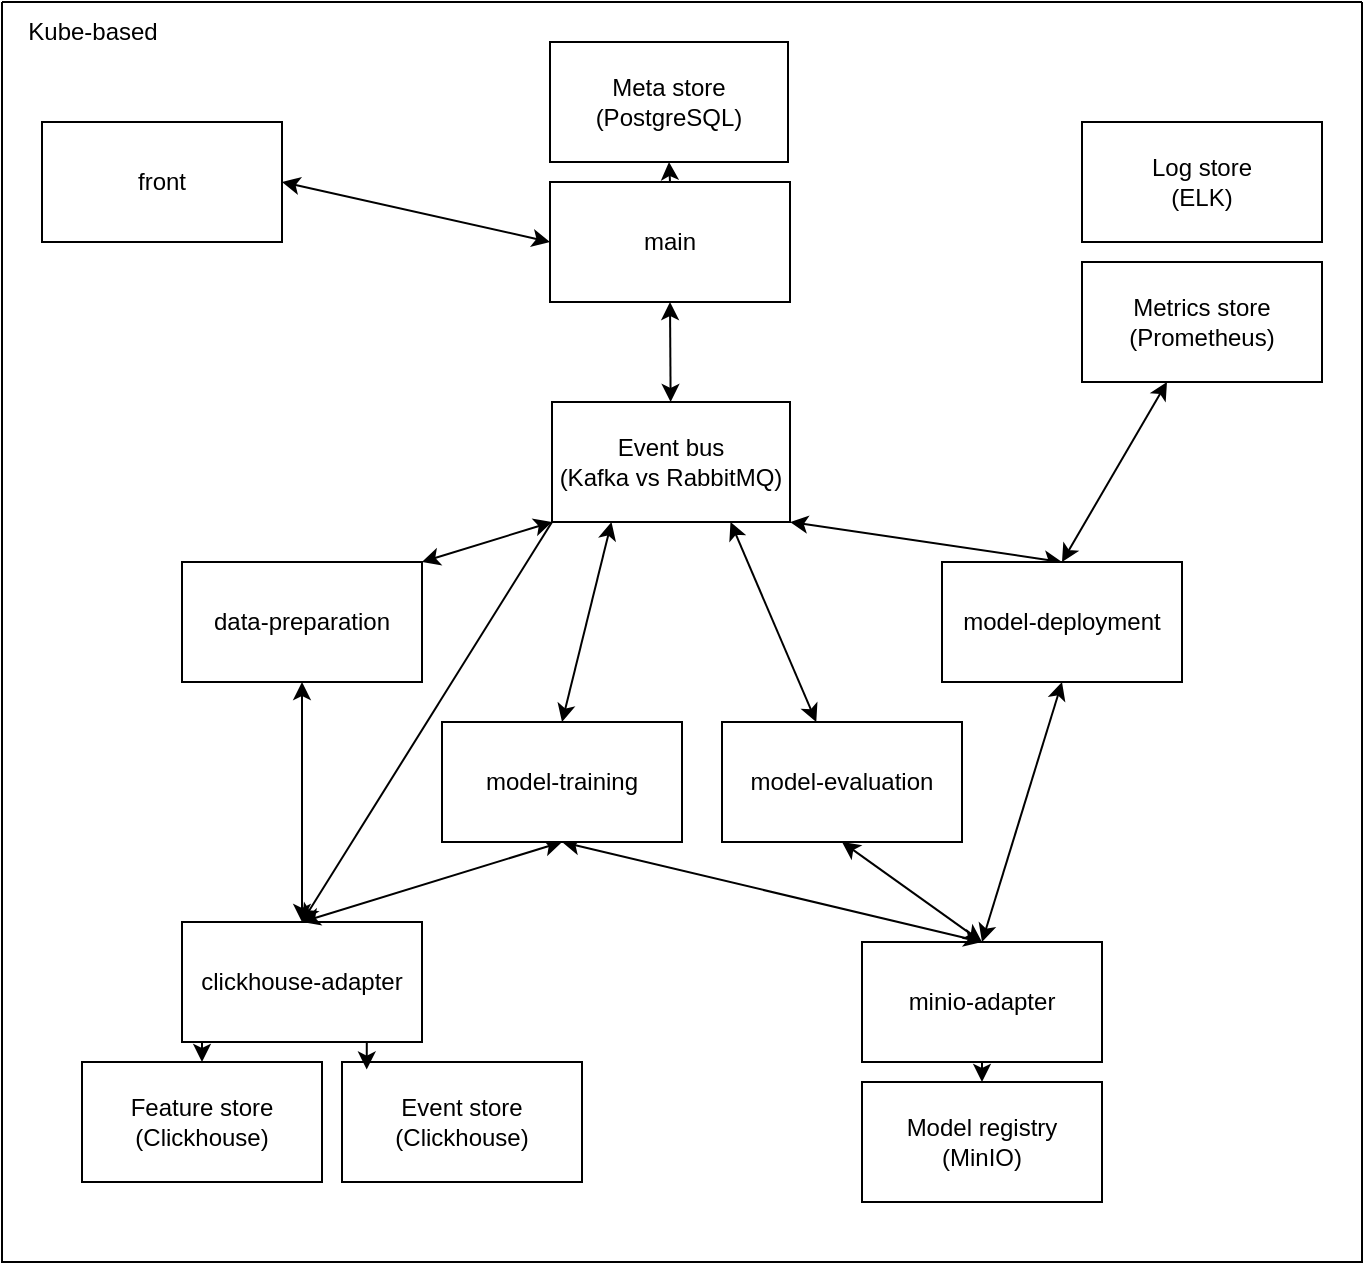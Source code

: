 <mxfile version="26.0.10" pages="2">
  <diagram id="1S_8Id-6dK6gLDGVaQ6T" name="v2">
    <mxGraphModel dx="1032" dy="656" grid="1" gridSize="10" guides="1" tooltips="1" connect="1" arrows="1" fold="1" page="1" pageScale="1" pageWidth="827" pageHeight="1169" math="0" shadow="0">
      <root>
        <mxCell id="0" />
        <mxCell id="1" parent="0" />
        <mxCell id="OQnK3--VO_W-jP4Bec2K-1" value="Feature store&lt;div&gt;(Clickhouse)&lt;/div&gt;" style="rounded=0;whiteSpace=wrap;html=1;" vertex="1" parent="1">
          <mxGeometry x="120" y="630" width="120" height="60" as="geometry" />
        </mxCell>
        <mxCell id="OQnK3--VO_W-jP4Bec2K-2" value="Model registry&lt;div&gt;(MinIO)&lt;/div&gt;" style="rounded=0;whiteSpace=wrap;html=1;" vertex="1" parent="1">
          <mxGeometry x="510" y="640" width="120" height="60" as="geometry" />
        </mxCell>
        <mxCell id="OQnK3--VO_W-jP4Bec2K-3" value="Meta store&lt;div&gt;(PostgreSQL)&lt;/div&gt;" style="rounded=0;whiteSpace=wrap;html=1;" vertex="1" parent="1">
          <mxGeometry x="354" y="120" width="119" height="60" as="geometry" />
        </mxCell>
        <mxCell id="OQnK3--VO_W-jP4Bec2K-4" value="Log store&lt;div&gt;(ELK)&lt;/div&gt;" style="rounded=0;whiteSpace=wrap;html=1;" vertex="1" parent="1">
          <mxGeometry x="620" y="160" width="120" height="60" as="geometry" />
        </mxCell>
        <mxCell id="OQnK3--VO_W-jP4Bec2K-24" style="rounded=0;orthogonalLoop=1;jettySize=auto;html=1;exitX=0.5;exitY=1;exitDx=0;exitDy=0;startArrow=classic;startFill=1;" edge="1" parent="1" source="OQnK3--VO_W-jP4Bec2K-5" target="OQnK3--VO_W-jP4Bec2K-9">
          <mxGeometry relative="1" as="geometry" />
        </mxCell>
        <mxCell id="hgcpfTftntVHk8YoS7wq-3" style="edgeStyle=orthogonalEdgeStyle;rounded=0;orthogonalLoop=1;jettySize=auto;html=1;exitX=0.5;exitY=0;exitDx=0;exitDy=0;entryX=0.5;entryY=1;entryDx=0;entryDy=0;" edge="1" parent="1" source="OQnK3--VO_W-jP4Bec2K-5" target="OQnK3--VO_W-jP4Bec2K-3">
          <mxGeometry relative="1" as="geometry" />
        </mxCell>
        <mxCell id="OQnK3--VO_W-jP4Bec2K-5" value="main" style="rounded=0;whiteSpace=wrap;html=1;" vertex="1" parent="1">
          <mxGeometry x="354" y="190" width="120" height="60" as="geometry" />
        </mxCell>
        <mxCell id="OQnK3--VO_W-jP4Bec2K-27" style="rounded=0;orthogonalLoop=1;jettySize=auto;html=1;exitX=1;exitY=0.5;exitDx=0;exitDy=0;entryX=0;entryY=0.5;entryDx=0;entryDy=0;startArrow=classic;startFill=1;" edge="1" parent="1" source="OQnK3--VO_W-jP4Bec2K-6" target="OQnK3--VO_W-jP4Bec2K-5">
          <mxGeometry relative="1" as="geometry" />
        </mxCell>
        <mxCell id="OQnK3--VO_W-jP4Bec2K-6" value="front" style="rounded=0;whiteSpace=wrap;html=1;" vertex="1" parent="1">
          <mxGeometry x="100" y="160" width="120" height="60" as="geometry" />
        </mxCell>
        <mxCell id="OQnK3--VO_W-jP4Bec2K-23" style="edgeStyle=orthogonalEdgeStyle;rounded=0;orthogonalLoop=1;jettySize=auto;html=1;exitX=0.5;exitY=1;exitDx=0;exitDy=0;entryX=0.5;entryY=0;entryDx=0;entryDy=0;" edge="1" parent="1" source="OQnK3--VO_W-jP4Bec2K-7" target="OQnK3--VO_W-jP4Bec2K-2">
          <mxGeometry relative="1" as="geometry" />
        </mxCell>
        <mxCell id="OQnK3--VO_W-jP4Bec2K-7" value="minio-adapter" style="rounded=0;whiteSpace=wrap;html=1;" vertex="1" parent="1">
          <mxGeometry x="510" y="570" width="120" height="60" as="geometry" />
        </mxCell>
        <mxCell id="hgcpfTftntVHk8YoS7wq-1" style="edgeStyle=orthogonalEdgeStyle;rounded=0;orthogonalLoop=1;jettySize=auto;html=1;exitX=0.25;exitY=1;exitDx=0;exitDy=0;entryX=0.5;entryY=0;entryDx=0;entryDy=0;" edge="1" parent="1" source="OQnK3--VO_W-jP4Bec2K-8" target="OQnK3--VO_W-jP4Bec2K-1">
          <mxGeometry relative="1" as="geometry" />
        </mxCell>
        <mxCell id="OQnK3--VO_W-jP4Bec2K-8" value="clickhouse-adapter" style="rounded=0;whiteSpace=wrap;html=1;" vertex="1" parent="1">
          <mxGeometry x="170" y="560" width="120" height="60" as="geometry" />
        </mxCell>
        <mxCell id="OQnK3--VO_W-jP4Bec2K-16" style="rounded=0;orthogonalLoop=1;jettySize=auto;html=1;exitX=0.25;exitY=1;exitDx=0;exitDy=0;entryX=0.5;entryY=0;entryDx=0;entryDy=0;startArrow=classic;startFill=1;" edge="1" parent="1" source="OQnK3--VO_W-jP4Bec2K-9" target="OQnK3--VO_W-jP4Bec2K-12">
          <mxGeometry relative="1" as="geometry" />
        </mxCell>
        <mxCell id="OQnK3--VO_W-jP4Bec2K-17" style="rounded=0;orthogonalLoop=1;jettySize=auto;html=1;exitX=0.75;exitY=1;exitDx=0;exitDy=0;startArrow=classic;startFill=1;" edge="1" parent="1" source="OQnK3--VO_W-jP4Bec2K-9" target="OQnK3--VO_W-jP4Bec2K-13">
          <mxGeometry relative="1" as="geometry" />
        </mxCell>
        <mxCell id="OQnK3--VO_W-jP4Bec2K-18" style="rounded=0;orthogonalLoop=1;jettySize=auto;html=1;exitX=1;exitY=1;exitDx=0;exitDy=0;entryX=0.5;entryY=0;entryDx=0;entryDy=0;startArrow=classic;startFill=1;" edge="1" parent="1" source="OQnK3--VO_W-jP4Bec2K-9" target="OQnK3--VO_W-jP4Bec2K-14">
          <mxGeometry relative="1" as="geometry" />
        </mxCell>
        <mxCell id="OQnK3--VO_W-jP4Bec2K-19" style="rounded=0;orthogonalLoop=1;jettySize=auto;html=1;exitX=0;exitY=1;exitDx=0;exitDy=0;entryX=0.5;entryY=0;entryDx=0;entryDy=0;" edge="1" parent="1" source="OQnK3--VO_W-jP4Bec2K-9" target="OQnK3--VO_W-jP4Bec2K-8">
          <mxGeometry relative="1" as="geometry">
            <mxPoint x="230" y="560" as="targetPoint" />
          </mxGeometry>
        </mxCell>
        <mxCell id="OQnK3--VO_W-jP4Bec2K-9" value="Event bus&lt;br&gt;&lt;div&gt;(Kafka vs RabbitMQ)&lt;/div&gt;" style="rounded=0;whiteSpace=wrap;html=1;" vertex="1" parent="1">
          <mxGeometry x="355" y="300" width="119" height="60" as="geometry" />
        </mxCell>
        <mxCell id="OQnK3--VO_W-jP4Bec2K-10" value="Event store&lt;div&gt;(Clickhouse)&lt;/div&gt;" style="rounded=0;whiteSpace=wrap;html=1;" vertex="1" parent="1">
          <mxGeometry x="250" y="630" width="120" height="60" as="geometry" />
        </mxCell>
        <mxCell id="OQnK3--VO_W-jP4Bec2K-15" style="rounded=0;orthogonalLoop=1;jettySize=auto;html=1;exitX=1;exitY=0;exitDx=0;exitDy=0;entryX=0;entryY=1;entryDx=0;entryDy=0;startArrow=classic;startFill=1;" edge="1" parent="1" source="OQnK3--VO_W-jP4Bec2K-11" target="OQnK3--VO_W-jP4Bec2K-9">
          <mxGeometry relative="1" as="geometry" />
        </mxCell>
        <mxCell id="OQnK3--VO_W-jP4Bec2K-25" value="" style="rounded=0;orthogonalLoop=1;jettySize=auto;html=1;startArrow=classic;startFill=1;entryX=0.5;entryY=0;entryDx=0;entryDy=0;" edge="1" parent="1" source="OQnK3--VO_W-jP4Bec2K-11" target="OQnK3--VO_W-jP4Bec2K-8">
          <mxGeometry relative="1" as="geometry" />
        </mxCell>
        <mxCell id="OQnK3--VO_W-jP4Bec2K-11" value="data-preparation" style="rounded=0;whiteSpace=wrap;html=1;" vertex="1" parent="1">
          <mxGeometry x="170" y="380" width="120" height="60" as="geometry" />
        </mxCell>
        <mxCell id="OQnK3--VO_W-jP4Bec2K-20" style="rounded=0;orthogonalLoop=1;jettySize=auto;html=1;exitX=0.5;exitY=1;exitDx=0;exitDy=0;entryX=0.5;entryY=0;entryDx=0;entryDy=0;startArrow=classic;startFill=1;" edge="1" parent="1" source="OQnK3--VO_W-jP4Bec2K-12" target="OQnK3--VO_W-jP4Bec2K-7">
          <mxGeometry relative="1" as="geometry" />
        </mxCell>
        <mxCell id="OQnK3--VO_W-jP4Bec2K-26" style="rounded=0;orthogonalLoop=1;jettySize=auto;html=1;exitX=0.5;exitY=1;exitDx=0;exitDy=0;startArrow=classic;startFill=1;entryX=0.5;entryY=0;entryDx=0;entryDy=0;" edge="1" parent="1" source="OQnK3--VO_W-jP4Bec2K-12" target="OQnK3--VO_W-jP4Bec2K-8">
          <mxGeometry relative="1" as="geometry">
            <mxPoint x="230" y="560" as="targetPoint" />
          </mxGeometry>
        </mxCell>
        <mxCell id="OQnK3--VO_W-jP4Bec2K-12" value="model-training" style="rounded=0;whiteSpace=wrap;html=1;" vertex="1" parent="1">
          <mxGeometry x="300" y="460" width="120" height="60" as="geometry" />
        </mxCell>
        <mxCell id="OQnK3--VO_W-jP4Bec2K-21" style="rounded=0;orthogonalLoop=1;jettySize=auto;html=1;exitX=0.5;exitY=1;exitDx=0;exitDy=0;startArrow=classic;startFill=1;entryX=0.5;entryY=0;entryDx=0;entryDy=0;" edge="1" parent="1" source="OQnK3--VO_W-jP4Bec2K-13" target="OQnK3--VO_W-jP4Bec2K-7">
          <mxGeometry relative="1" as="geometry" />
        </mxCell>
        <mxCell id="OQnK3--VO_W-jP4Bec2K-13" value="model-evaluation" style="rounded=0;whiteSpace=wrap;html=1;" vertex="1" parent="1">
          <mxGeometry x="440" y="460" width="120" height="60" as="geometry" />
        </mxCell>
        <mxCell id="OQnK3--VO_W-jP4Bec2K-22" style="rounded=0;orthogonalLoop=1;jettySize=auto;html=1;exitX=0.5;exitY=1;exitDx=0;exitDy=0;startArrow=classic;startFill=1;" edge="1" parent="1" source="OQnK3--VO_W-jP4Bec2K-14">
          <mxGeometry relative="1" as="geometry">
            <mxPoint x="570" y="570" as="targetPoint" />
          </mxGeometry>
        </mxCell>
        <mxCell id="hgcpfTftntVHk8YoS7wq-9" value="" style="rounded=0;orthogonalLoop=1;jettySize=auto;html=1;startArrow=classic;startFill=1;exitX=0.5;exitY=0;exitDx=0;exitDy=0;" edge="1" parent="1" source="OQnK3--VO_W-jP4Bec2K-14" target="hgcpfTftntVHk8YoS7wq-6">
          <mxGeometry relative="1" as="geometry" />
        </mxCell>
        <mxCell id="OQnK3--VO_W-jP4Bec2K-14" value="model-deployment" style="rounded=0;whiteSpace=wrap;html=1;" vertex="1" parent="1">
          <mxGeometry x="550" y="380" width="120" height="60" as="geometry" />
        </mxCell>
        <mxCell id="hgcpfTftntVHk8YoS7wq-2" style="edgeStyle=orthogonalEdgeStyle;rounded=0;orthogonalLoop=1;jettySize=auto;html=1;exitX=0.75;exitY=1;exitDx=0;exitDy=0;entryX=0.103;entryY=0.063;entryDx=0;entryDy=0;entryPerimeter=0;" edge="1" parent="1" source="OQnK3--VO_W-jP4Bec2K-8" target="OQnK3--VO_W-jP4Bec2K-10">
          <mxGeometry relative="1" as="geometry" />
        </mxCell>
        <mxCell id="hgcpfTftntVHk8YoS7wq-5" value="" style="swimlane;startSize=0;" vertex="1" parent="1">
          <mxGeometry x="80" y="100" width="680" height="630" as="geometry" />
        </mxCell>
        <mxCell id="hgcpfTftntVHk8YoS7wq-6" value="Metrics store&lt;br&gt;&lt;div&gt;(Prometheus)&lt;/div&gt;" style="rounded=0;whiteSpace=wrap;html=1;" vertex="1" parent="hgcpfTftntVHk8YoS7wq-5">
          <mxGeometry x="540" y="130" width="120" height="60" as="geometry" />
        </mxCell>
        <mxCell id="hgcpfTftntVHk8YoS7wq-7" value="Kube-based" style="text;html=1;align=center;verticalAlign=middle;resizable=0;points=[];autosize=1;strokeColor=none;fillColor=none;" vertex="1" parent="hgcpfTftntVHk8YoS7wq-5">
          <mxGeometry width="90" height="30" as="geometry" />
        </mxCell>
      </root>
    </mxGraphModel>
  </diagram>
  <diagram id="potYv6JsJx8evyXFVr9m" name="v1">
    <mxGraphModel dx="929" dy="590" grid="1" gridSize="10" guides="1" tooltips="1" connect="1" arrows="1" fold="1" page="1" pageScale="1" pageWidth="827" pageHeight="1169" math="0" shadow="0">
      <root>
        <mxCell id="0" />
        <mxCell id="1" parent="0" />
        <mxCell id="LMF368rxEcqCbXTXEm7R-1" value="Feature store&lt;div&gt;(Clickhouse)&lt;/div&gt;" style="rounded=0;whiteSpace=wrap;html=1;" parent="1" vertex="1">
          <mxGeometry x="60" y="370" width="120" height="60" as="geometry" />
        </mxCell>
        <mxCell id="LMF368rxEcqCbXTXEm7R-2" value="Model registry&lt;div&gt;(MinIO)&lt;/div&gt;" style="rounded=0;whiteSpace=wrap;html=1;" parent="1" vertex="1">
          <mxGeometry x="354" y="490" width="120" height="60" as="geometry" />
        </mxCell>
        <mxCell id="LMF368rxEcqCbXTXEm7R-3" value="Meta store&lt;div&gt;(PostgreSQL)&lt;/div&gt;" style="rounded=0;whiteSpace=wrap;html=1;" parent="1" vertex="1">
          <mxGeometry x="355" y="170" width="119" height="60" as="geometry" />
        </mxCell>
        <mxCell id="LMF368rxEcqCbXTXEm7R-4" value="Log store&lt;div&gt;(ELK vs Clickhouse)&lt;/div&gt;" style="rounded=0;whiteSpace=wrap;html=1;" parent="1" vertex="1">
          <mxGeometry x="610.5" y="300" width="120" height="60" as="geometry" />
        </mxCell>
        <mxCell id="LMF368rxEcqCbXTXEm7R-5" value="main" style="rounded=0;whiteSpace=wrap;html=1;" parent="1" vertex="1">
          <mxGeometry x="354" y="100" width="120" height="60" as="geometry" />
        </mxCell>
        <mxCell id="LMF368rxEcqCbXTXEm7R-6" value="front" style="rounded=0;whiteSpace=wrap;html=1;" parent="1" vertex="1">
          <mxGeometry x="60" y="40" width="120" height="60" as="geometry" />
        </mxCell>
        <mxCell id="LMF368rxEcqCbXTXEm7R-7" value="minio-adapter" style="rounded=0;whiteSpace=wrap;html=1;" parent="1" vertex="1">
          <mxGeometry x="354" y="420" width="120" height="60" as="geometry" />
        </mxCell>
        <mxCell id="LMF368rxEcqCbXTXEm7R-8" value="clickhouse-adapter" style="rounded=0;whiteSpace=wrap;html=1;" parent="1" vertex="1">
          <mxGeometry x="60" y="300" width="120" height="60" as="geometry" />
        </mxCell>
        <mxCell id="LMF368rxEcqCbXTXEm7R-9" value="Data bus&lt;br&gt;&lt;div&gt;(Kafka vs RabbitMQ)&lt;/div&gt;" style="rounded=0;whiteSpace=wrap;html=1;" parent="1" vertex="1">
          <mxGeometry x="355" y="300" width="119" height="60" as="geometry" />
        </mxCell>
      </root>
    </mxGraphModel>
  </diagram>
</mxfile>
